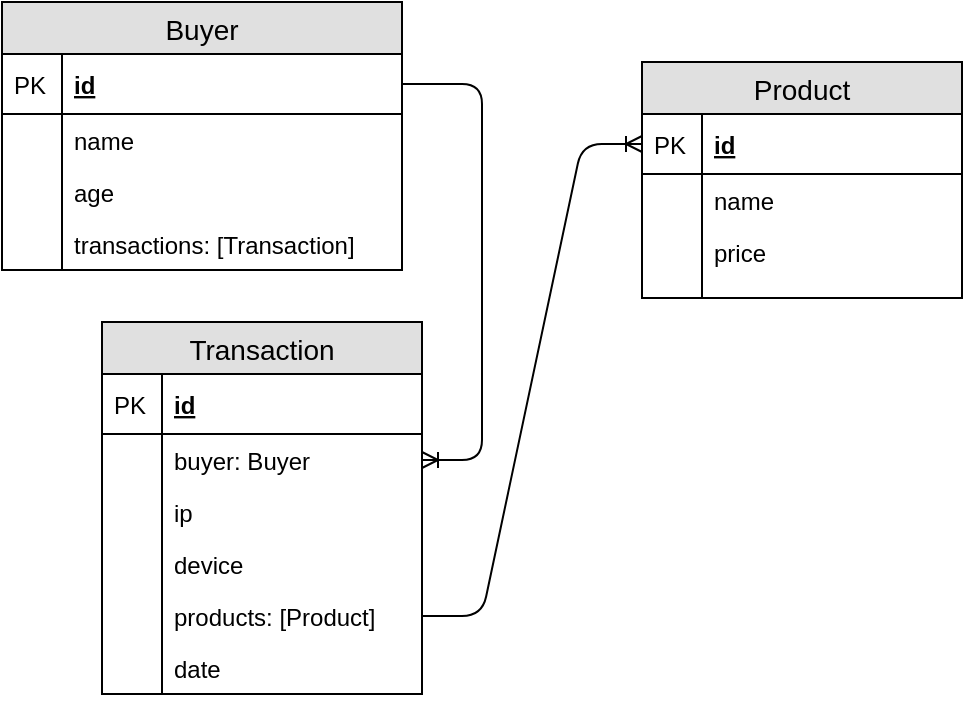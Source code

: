 <mxfile version="12.3.2" type="device" pages="1"><diagram id="-oiuImC_S4gmVIxQpxeD" name="Page-1"><mxGraphModel dx="1342" dy="642" grid="1" gridSize="10" guides="1" tooltips="1" connect="1" arrows="1" fold="1" page="1" pageScale="1" pageWidth="1700" pageHeight="1100" math="0" shadow="0"><root><mxCell id="0"/><mxCell id="1" parent="0"/><mxCell id="oyky3U262BpgQCPnZZcG-1" value="Buyer" style="swimlane;fontStyle=0;childLayout=stackLayout;horizontal=1;startSize=26;fillColor=#e0e0e0;horizontalStack=0;resizeParent=1;resizeParentMax=0;resizeLast=0;collapsible=1;marginBottom=0;swimlaneFillColor=#ffffff;align=center;fontSize=14;" vertex="1" parent="1"><mxGeometry x="400" y="120" width="200" height="134" as="geometry"/></mxCell><mxCell id="oyky3U262BpgQCPnZZcG-2" value="id" style="shape=partialRectangle;top=0;left=0;right=0;bottom=1;align=left;verticalAlign=middle;fillColor=none;spacingLeft=34;spacingRight=4;overflow=hidden;rotatable=0;points=[[0,0.5],[1,0.5]];portConstraint=eastwest;dropTarget=0;fontStyle=5;fontSize=12;" vertex="1" parent="oyky3U262BpgQCPnZZcG-1"><mxGeometry y="26" width="200" height="30" as="geometry"/></mxCell><mxCell id="oyky3U262BpgQCPnZZcG-3" value="PK" style="shape=partialRectangle;top=0;left=0;bottom=0;fillColor=none;align=left;verticalAlign=middle;spacingLeft=4;spacingRight=4;overflow=hidden;rotatable=0;points=[];portConstraint=eastwest;part=1;fontSize=12;" vertex="1" connectable="0" parent="oyky3U262BpgQCPnZZcG-2"><mxGeometry width="30" height="30" as="geometry"/></mxCell><mxCell id="oyky3U262BpgQCPnZZcG-4" value="name" style="shape=partialRectangle;top=0;left=0;right=0;bottom=0;align=left;verticalAlign=top;fillColor=none;spacingLeft=34;spacingRight=4;overflow=hidden;rotatable=0;points=[[0,0.5],[1,0.5]];portConstraint=eastwest;dropTarget=0;fontSize=12;" vertex="1" parent="oyky3U262BpgQCPnZZcG-1"><mxGeometry y="56" width="200" height="26" as="geometry"/></mxCell><mxCell id="oyky3U262BpgQCPnZZcG-5" value="" style="shape=partialRectangle;top=0;left=0;bottom=0;fillColor=none;align=left;verticalAlign=top;spacingLeft=4;spacingRight=4;overflow=hidden;rotatable=0;points=[];portConstraint=eastwest;part=1;fontSize=12;" vertex="1" connectable="0" parent="oyky3U262BpgQCPnZZcG-4"><mxGeometry width="30" height="26" as="geometry"/></mxCell><mxCell id="oyky3U262BpgQCPnZZcG-6" value="age" style="shape=partialRectangle;top=0;left=0;right=0;bottom=0;align=left;verticalAlign=top;fillColor=none;spacingLeft=34;spacingRight=4;overflow=hidden;rotatable=0;points=[[0,0.5],[1,0.5]];portConstraint=eastwest;dropTarget=0;fontSize=12;" vertex="1" parent="oyky3U262BpgQCPnZZcG-1"><mxGeometry y="82" width="200" height="26" as="geometry"/></mxCell><mxCell id="oyky3U262BpgQCPnZZcG-7" value="" style="shape=partialRectangle;top=0;left=0;bottom=0;fillColor=none;align=left;verticalAlign=top;spacingLeft=4;spacingRight=4;overflow=hidden;rotatable=0;points=[];portConstraint=eastwest;part=1;fontSize=12;" vertex="1" connectable="0" parent="oyky3U262BpgQCPnZZcG-6"><mxGeometry width="30" height="26" as="geometry"/></mxCell><mxCell id="oyky3U262BpgQCPnZZcG-41" value="transactions: [Transaction]" style="shape=partialRectangle;top=0;left=0;right=0;bottom=0;align=left;verticalAlign=top;fillColor=none;spacingLeft=34;spacingRight=4;overflow=hidden;rotatable=0;points=[[0,0.5],[1,0.5]];portConstraint=eastwest;dropTarget=0;fontSize=12;" vertex="1" parent="oyky3U262BpgQCPnZZcG-1"><mxGeometry y="108" width="200" height="26" as="geometry"/></mxCell><mxCell id="oyky3U262BpgQCPnZZcG-42" value="" style="shape=partialRectangle;top=0;left=0;bottom=0;fillColor=none;align=left;verticalAlign=top;spacingLeft=4;spacingRight=4;overflow=hidden;rotatable=0;points=[];portConstraint=eastwest;part=1;fontSize=12;" vertex="1" connectable="0" parent="oyky3U262BpgQCPnZZcG-41"><mxGeometry width="30" height="26" as="geometry"/></mxCell><mxCell id="oyky3U262BpgQCPnZZcG-12" value="Product" style="swimlane;fontStyle=0;childLayout=stackLayout;horizontal=1;startSize=26;fillColor=#e0e0e0;horizontalStack=0;resizeParent=1;resizeParentMax=0;resizeLast=0;collapsible=1;marginBottom=0;swimlaneFillColor=#ffffff;align=center;fontSize=14;" vertex="1" parent="1"><mxGeometry x="720" y="150" width="160" height="118" as="geometry"/></mxCell><mxCell id="oyky3U262BpgQCPnZZcG-13" value="id" style="shape=partialRectangle;top=0;left=0;right=0;bottom=1;align=left;verticalAlign=middle;fillColor=none;spacingLeft=34;spacingRight=4;overflow=hidden;rotatable=0;points=[[0,0.5],[1,0.5]];portConstraint=eastwest;dropTarget=0;fontStyle=5;fontSize=12;" vertex="1" parent="oyky3U262BpgQCPnZZcG-12"><mxGeometry y="26" width="160" height="30" as="geometry"/></mxCell><mxCell id="oyky3U262BpgQCPnZZcG-14" value="PK" style="shape=partialRectangle;top=0;left=0;bottom=0;fillColor=none;align=left;verticalAlign=middle;spacingLeft=4;spacingRight=4;overflow=hidden;rotatable=0;points=[];portConstraint=eastwest;part=1;fontSize=12;" vertex="1" connectable="0" parent="oyky3U262BpgQCPnZZcG-13"><mxGeometry width="30" height="30" as="geometry"/></mxCell><mxCell id="oyky3U262BpgQCPnZZcG-15" value="name" style="shape=partialRectangle;top=0;left=0;right=0;bottom=0;align=left;verticalAlign=top;fillColor=none;spacingLeft=34;spacingRight=4;overflow=hidden;rotatable=0;points=[[0,0.5],[1,0.5]];portConstraint=eastwest;dropTarget=0;fontSize=12;" vertex="1" parent="oyky3U262BpgQCPnZZcG-12"><mxGeometry y="56" width="160" height="26" as="geometry"/></mxCell><mxCell id="oyky3U262BpgQCPnZZcG-16" value="" style="shape=partialRectangle;top=0;left=0;bottom=0;fillColor=none;align=left;verticalAlign=top;spacingLeft=4;spacingRight=4;overflow=hidden;rotatable=0;points=[];portConstraint=eastwest;part=1;fontSize=12;" vertex="1" connectable="0" parent="oyky3U262BpgQCPnZZcG-15"><mxGeometry width="30" height="26" as="geometry"/></mxCell><mxCell id="oyky3U262BpgQCPnZZcG-17" value="price" style="shape=partialRectangle;top=0;left=0;right=0;bottom=0;align=left;verticalAlign=top;fillColor=none;spacingLeft=34;spacingRight=4;overflow=hidden;rotatable=0;points=[[0,0.5],[1,0.5]];portConstraint=eastwest;dropTarget=0;fontSize=12;" vertex="1" parent="oyky3U262BpgQCPnZZcG-12"><mxGeometry y="82" width="160" height="26" as="geometry"/></mxCell><mxCell id="oyky3U262BpgQCPnZZcG-18" value="" style="shape=partialRectangle;top=0;left=0;bottom=0;fillColor=none;align=left;verticalAlign=top;spacingLeft=4;spacingRight=4;overflow=hidden;rotatable=0;points=[];portConstraint=eastwest;part=1;fontSize=12;" vertex="1" connectable="0" parent="oyky3U262BpgQCPnZZcG-17"><mxGeometry width="30" height="26" as="geometry"/></mxCell><mxCell id="oyky3U262BpgQCPnZZcG-21" value="" style="shape=partialRectangle;top=0;left=0;right=0;bottom=0;align=left;verticalAlign=top;fillColor=none;spacingLeft=34;spacingRight=4;overflow=hidden;rotatable=0;points=[[0,0.5],[1,0.5]];portConstraint=eastwest;dropTarget=0;fontSize=12;" vertex="1" parent="oyky3U262BpgQCPnZZcG-12"><mxGeometry y="108" width="160" height="10" as="geometry"/></mxCell><mxCell id="oyky3U262BpgQCPnZZcG-22" value="" style="shape=partialRectangle;top=0;left=0;bottom=0;fillColor=none;align=left;verticalAlign=top;spacingLeft=4;spacingRight=4;overflow=hidden;rotatable=0;points=[];portConstraint=eastwest;part=1;fontSize=12;" vertex="1" connectable="0" parent="oyky3U262BpgQCPnZZcG-21"><mxGeometry width="30" height="10" as="geometry"/></mxCell><mxCell id="oyky3U262BpgQCPnZZcG-23" value="Transaction" style="swimlane;fontStyle=0;childLayout=stackLayout;horizontal=1;startSize=26;fillColor=#e0e0e0;horizontalStack=0;resizeParent=1;resizeParentMax=0;resizeLast=0;collapsible=1;marginBottom=0;swimlaneFillColor=#ffffff;align=center;fontSize=14;" vertex="1" parent="1"><mxGeometry x="450" y="280" width="160" height="186" as="geometry"/></mxCell><mxCell id="oyky3U262BpgQCPnZZcG-24" value="id" style="shape=partialRectangle;top=0;left=0;right=0;bottom=1;align=left;verticalAlign=middle;fillColor=none;spacingLeft=34;spacingRight=4;overflow=hidden;rotatable=0;points=[[0,0.5],[1,0.5]];portConstraint=eastwest;dropTarget=0;fontStyle=5;fontSize=12;" vertex="1" parent="oyky3U262BpgQCPnZZcG-23"><mxGeometry y="26" width="160" height="30" as="geometry"/></mxCell><mxCell id="oyky3U262BpgQCPnZZcG-25" value="PK" style="shape=partialRectangle;top=0;left=0;bottom=0;fillColor=none;align=left;verticalAlign=middle;spacingLeft=4;spacingRight=4;overflow=hidden;rotatable=0;points=[];portConstraint=eastwest;part=1;fontSize=12;" vertex="1" connectable="0" parent="oyky3U262BpgQCPnZZcG-24"><mxGeometry width="30" height="30" as="geometry"/></mxCell><mxCell id="oyky3U262BpgQCPnZZcG-26" value="buyer: Buyer" style="shape=partialRectangle;top=0;left=0;right=0;bottom=0;align=left;verticalAlign=top;fillColor=none;spacingLeft=34;spacingRight=4;overflow=hidden;rotatable=0;points=[[0,0.5],[1,0.5]];portConstraint=eastwest;dropTarget=0;fontSize=12;" vertex="1" parent="oyky3U262BpgQCPnZZcG-23"><mxGeometry y="56" width="160" height="26" as="geometry"/></mxCell><mxCell id="oyky3U262BpgQCPnZZcG-27" value="" style="shape=partialRectangle;top=0;left=0;bottom=0;fillColor=none;align=left;verticalAlign=top;spacingLeft=4;spacingRight=4;overflow=hidden;rotatable=0;points=[];portConstraint=eastwest;part=1;fontSize=12;" vertex="1" connectable="0" parent="oyky3U262BpgQCPnZZcG-26"><mxGeometry width="30" height="26" as="geometry"/></mxCell><mxCell id="oyky3U262BpgQCPnZZcG-28" value="ip" style="shape=partialRectangle;top=0;left=0;right=0;bottom=0;align=left;verticalAlign=top;fillColor=none;spacingLeft=34;spacingRight=4;overflow=hidden;rotatable=0;points=[[0,0.5],[1,0.5]];portConstraint=eastwest;dropTarget=0;fontSize=12;" vertex="1" parent="oyky3U262BpgQCPnZZcG-23"><mxGeometry y="82" width="160" height="26" as="geometry"/></mxCell><mxCell id="oyky3U262BpgQCPnZZcG-29" value="" style="shape=partialRectangle;top=0;left=0;bottom=0;fillColor=none;align=left;verticalAlign=top;spacingLeft=4;spacingRight=4;overflow=hidden;rotatable=0;points=[];portConstraint=eastwest;part=1;fontSize=12;" vertex="1" connectable="0" parent="oyky3U262BpgQCPnZZcG-28"><mxGeometry width="30" height="26" as="geometry"/></mxCell><mxCell id="oyky3U262BpgQCPnZZcG-34" value="device" style="shape=partialRectangle;top=0;left=0;right=0;bottom=0;align=left;verticalAlign=top;fillColor=none;spacingLeft=34;spacingRight=4;overflow=hidden;rotatable=0;points=[[0,0.5],[1,0.5]];portConstraint=eastwest;dropTarget=0;fontSize=12;" vertex="1" parent="oyky3U262BpgQCPnZZcG-23"><mxGeometry y="108" width="160" height="26" as="geometry"/></mxCell><mxCell id="oyky3U262BpgQCPnZZcG-35" value="" style="shape=partialRectangle;top=0;left=0;bottom=0;fillColor=none;align=left;verticalAlign=top;spacingLeft=4;spacingRight=4;overflow=hidden;rotatable=0;points=[];portConstraint=eastwest;part=1;fontSize=12;" vertex="1" connectable="0" parent="oyky3U262BpgQCPnZZcG-34"><mxGeometry width="30" height="26" as="geometry"/></mxCell><mxCell id="oyky3U262BpgQCPnZZcG-30" value="products: [Product]" style="shape=partialRectangle;top=0;left=0;right=0;bottom=0;align=left;verticalAlign=top;fillColor=none;spacingLeft=34;spacingRight=4;overflow=hidden;rotatable=0;points=[[0,0.5],[1,0.5]];portConstraint=eastwest;dropTarget=0;fontSize=12;" vertex="1" parent="oyky3U262BpgQCPnZZcG-23"><mxGeometry y="134" width="160" height="26" as="geometry"/></mxCell><mxCell id="oyky3U262BpgQCPnZZcG-31" value="" style="shape=partialRectangle;top=0;left=0;bottom=0;fillColor=none;align=left;verticalAlign=top;spacingLeft=4;spacingRight=4;overflow=hidden;rotatable=0;points=[];portConstraint=eastwest;part=1;fontSize=12;" vertex="1" connectable="0" parent="oyky3U262BpgQCPnZZcG-30"><mxGeometry width="30" height="26" as="geometry"/></mxCell><mxCell id="oyky3U262BpgQCPnZZcG-39" value="date" style="shape=partialRectangle;top=0;left=0;right=0;bottom=0;align=left;verticalAlign=top;fillColor=none;spacingLeft=34;spacingRight=4;overflow=hidden;rotatable=0;points=[[0,0.5],[1,0.5]];portConstraint=eastwest;dropTarget=0;fontSize=12;" vertex="1" parent="oyky3U262BpgQCPnZZcG-23"><mxGeometry y="160" width="160" height="26" as="geometry"/></mxCell><mxCell id="oyky3U262BpgQCPnZZcG-40" value="" style="shape=partialRectangle;top=0;left=0;bottom=0;fillColor=none;align=left;verticalAlign=top;spacingLeft=4;spacingRight=4;overflow=hidden;rotatable=0;points=[];portConstraint=eastwest;part=1;fontSize=12;" vertex="1" connectable="0" parent="oyky3U262BpgQCPnZZcG-39"><mxGeometry width="30" height="26" as="geometry"/></mxCell><mxCell id="oyky3U262BpgQCPnZZcG-37" value="" style="edgeStyle=entityRelationEdgeStyle;fontSize=12;html=1;endArrow=ERoneToMany;" edge="1" parent="1" source="oyky3U262BpgQCPnZZcG-2" target="oyky3U262BpgQCPnZZcG-26"><mxGeometry width="100" height="100" relative="1" as="geometry"><mxPoint x="210" y="370" as="sourcePoint"/><mxPoint x="310" y="270" as="targetPoint"/></mxGeometry></mxCell><mxCell id="oyky3U262BpgQCPnZZcG-38" value="" style="edgeStyle=entityRelationEdgeStyle;fontSize=12;html=1;endArrow=ERoneToMany;" edge="1" parent="1" source="oyky3U262BpgQCPnZZcG-30" target="oyky3U262BpgQCPnZZcG-13"><mxGeometry width="100" height="100" relative="1" as="geometry"><mxPoint x="730" y="450" as="sourcePoint"/><mxPoint x="830" y="350" as="targetPoint"/></mxGeometry></mxCell></root></mxGraphModel></diagram></mxfile>